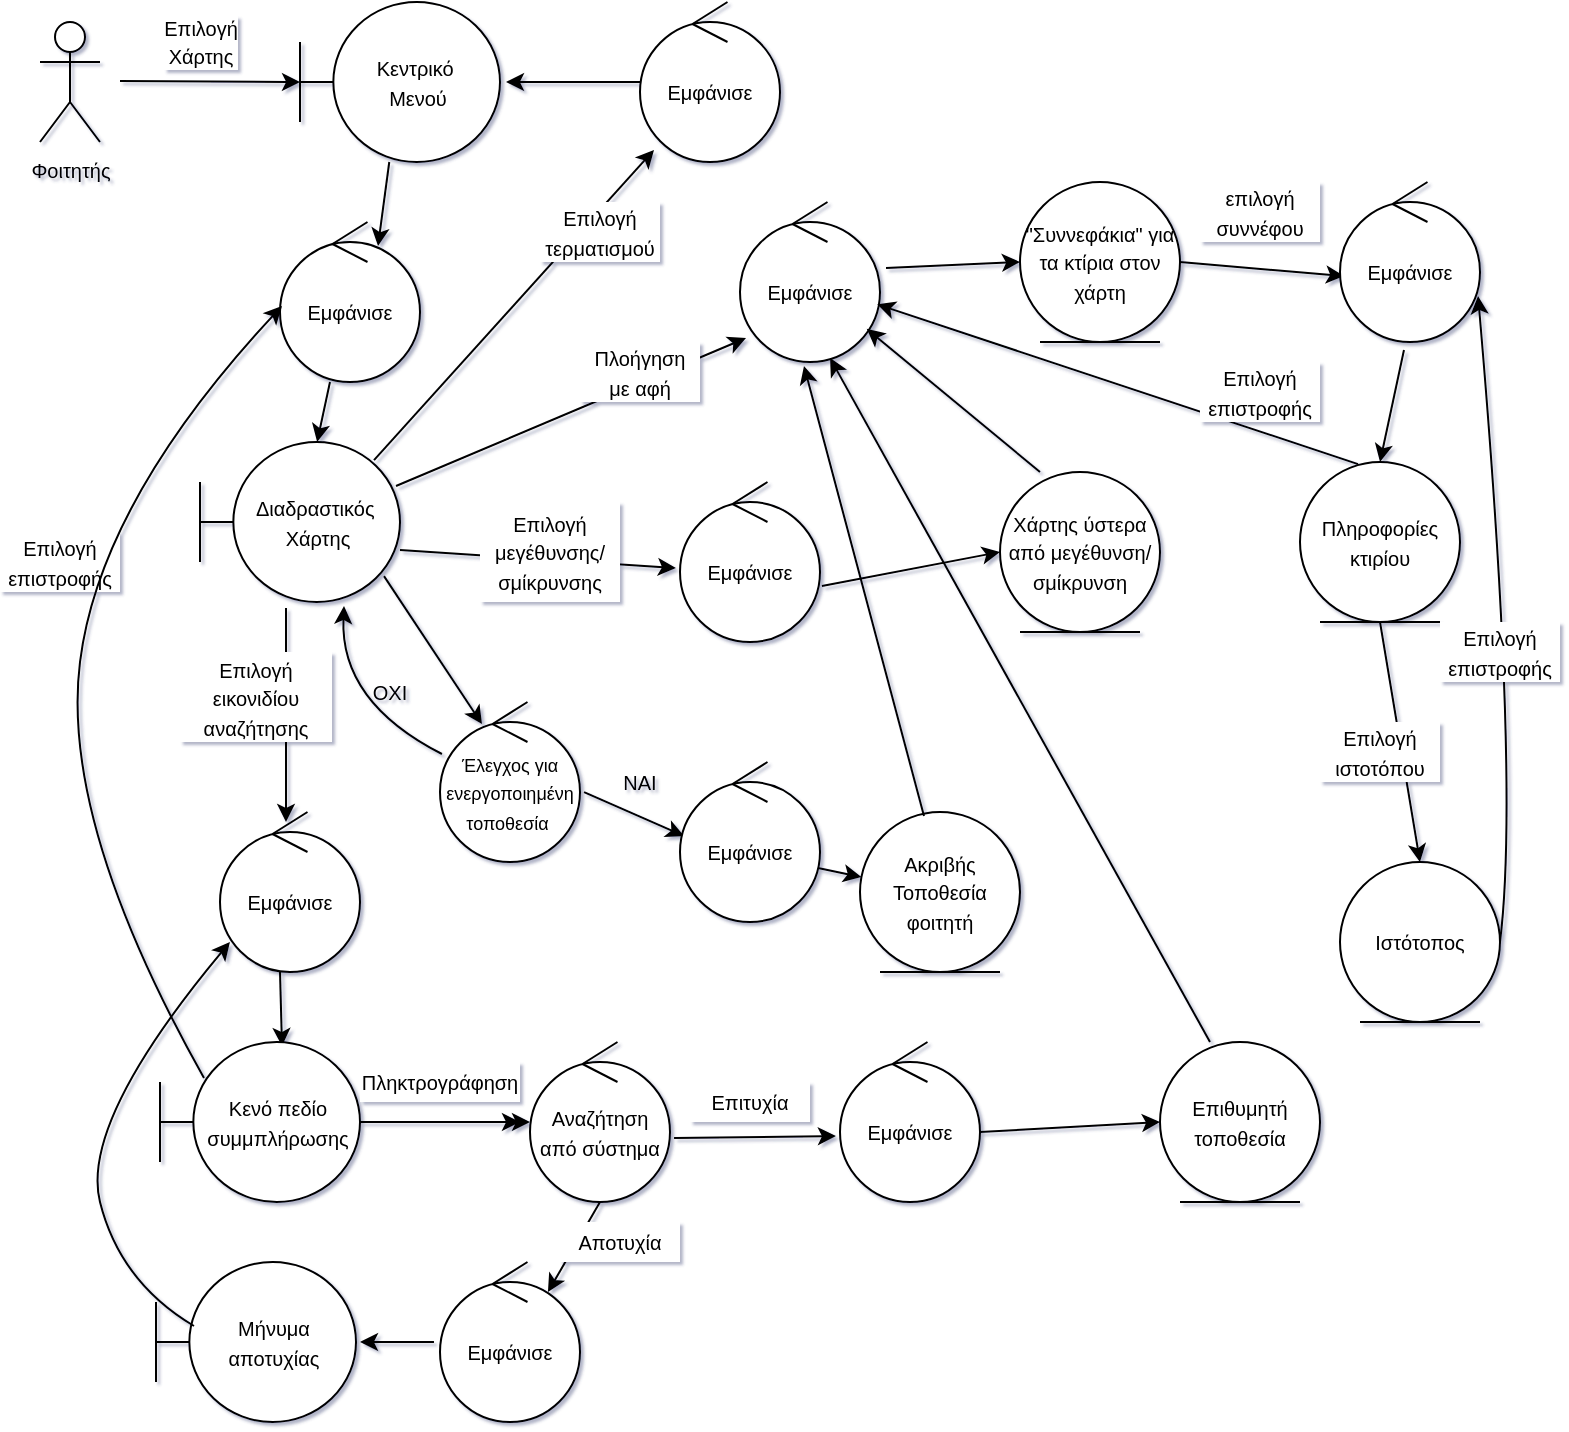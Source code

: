 <mxfile version="21.2.1" type="github">
  <diagram name="Σελίδα-1" id="Zhi5J0B4HPHJcdFYolu9">
    <mxGraphModel dx="794" dy="708" grid="1" gridSize="10" guides="1" tooltips="1" connect="1" arrows="1" fold="1" page="1" pageScale="1" pageWidth="827" pageHeight="1169" math="0" shadow="1">
      <root>
        <mxCell id="0" />
        <mxCell id="1" parent="0" />
        <mxCell id="w70OvWrSIaJXiOuPBBVO-3" value="&lt;font style=&quot;font-size: 10px;&quot;&gt;Φοιτητής&lt;/font&gt;" style="shape=umlActor;verticalLabelPosition=bottom;verticalAlign=top;html=1;outlineConnect=0;align=center;" parent="1" vertex="1">
          <mxGeometry x="40" y="50" width="30" height="60" as="geometry" />
        </mxCell>
        <mxCell id="w70OvWrSIaJXiOuPBBVO-5" value="" style="endArrow=classic;html=1;rounded=0;" parent="1" edge="1">
          <mxGeometry relative="1" as="geometry">
            <mxPoint x="80" y="79.5" as="sourcePoint" />
            <mxPoint x="170" y="80" as="targetPoint" />
            <Array as="points" />
          </mxGeometry>
        </mxCell>
        <mxCell id="w70OvWrSIaJXiOuPBBVO-6" value="&lt;font style=&quot;font-size: 10px;&quot;&gt;Επιλογή &lt;br&gt;Χάρτης&lt;/font&gt;" style="edgeLabel;resizable=0;html=1;align=center;verticalAlign=middle;" parent="w70OvWrSIaJXiOuPBBVO-5" connectable="0" vertex="1">
          <mxGeometry relative="1" as="geometry">
            <mxPoint x="-5" y="-20" as="offset" />
          </mxGeometry>
        </mxCell>
        <mxCell id="w70OvWrSIaJXiOuPBBVO-7" value="&lt;font style=&quot;font-size: 10px;&quot;&gt;Κεντρικό&amp;nbsp;&lt;br&gt;Μενού&lt;/font&gt;" style="shape=umlBoundary;whiteSpace=wrap;html=1;" parent="1" vertex="1">
          <mxGeometry x="170" y="40" width="100" height="80" as="geometry" />
        </mxCell>
        <mxCell id="w70OvWrSIaJXiOuPBBVO-8" value="&lt;font style=&quot;font-size: 10px;&quot;&gt;Εμφάνισε&lt;/font&gt;" style="ellipse;shape=umlControl;whiteSpace=wrap;html=1;" parent="1" vertex="1">
          <mxGeometry x="160" y="150" width="70" height="80" as="geometry" />
        </mxCell>
        <mxCell id="w70OvWrSIaJXiOuPBBVO-9" value="" style="endArrow=classic;html=1;rounded=0;entryX=0.7;entryY=0.15;entryDx=0;entryDy=0;entryPerimeter=0;" parent="1" source="w70OvWrSIaJXiOuPBBVO-7" target="w70OvWrSIaJXiOuPBBVO-8" edge="1">
          <mxGeometry width="50" height="50" relative="1" as="geometry">
            <mxPoint x="224.5" y="120" as="sourcePoint" />
            <mxPoint x="224.5" y="150" as="targetPoint" />
          </mxGeometry>
        </mxCell>
        <mxCell id="w70OvWrSIaJXiOuPBBVO-11" value="" style="endArrow=classic;html=1;rounded=0;exitX=0.357;exitY=1;exitDx=0;exitDy=0;exitPerimeter=0;" parent="1" source="w70OvWrSIaJXiOuPBBVO-8" target="w70OvWrSIaJXiOuPBBVO-21" edge="1">
          <mxGeometry width="50" height="50" relative="1" as="geometry">
            <mxPoint x="260" y="200" as="sourcePoint" />
            <mxPoint x="222.559" y="270.082" as="targetPoint" />
            <Array as="points" />
          </mxGeometry>
        </mxCell>
        <mxCell id="w70OvWrSIaJXiOuPBBVO-13" value="&lt;font style=&quot;font-size: 9px;&quot;&gt;Έλεγχος για ενεργοποιημένη τοποθεσία&amp;nbsp;&lt;/font&gt;" style="ellipse;shape=umlControl;whiteSpace=wrap;html=1;" parent="1" vertex="1">
          <mxGeometry x="240" y="390" width="70" height="80" as="geometry" />
        </mxCell>
        <mxCell id="w70OvWrSIaJXiOuPBBVO-18" value="&lt;font style=&quot;font-size: 10px;&quot;&gt;Εμφάνισε&lt;/font&gt;" style="ellipse;shape=umlControl;whiteSpace=wrap;html=1;" parent="1" vertex="1">
          <mxGeometry x="340" y="40" width="70" height="80" as="geometry" />
        </mxCell>
        <mxCell id="w70OvWrSIaJXiOuPBBVO-20" value="" style="endArrow=classic;html=1;rounded=0;entryX=1.03;entryY=0.5;entryDx=0;entryDy=0;entryPerimeter=0;" parent="1" target="w70OvWrSIaJXiOuPBBVO-7" edge="1">
          <mxGeometry width="50" height="50" relative="1" as="geometry">
            <mxPoint x="340" y="80" as="sourcePoint" />
            <mxPoint x="270" y="79.5" as="targetPoint" />
          </mxGeometry>
        </mxCell>
        <mxCell id="w70OvWrSIaJXiOuPBBVO-21" value="&lt;font style=&quot;font-size: 10px;&quot;&gt;Διαδραστικός&amp;nbsp;&lt;br style=&quot;border-color: var(--border-color);&quot;&gt;&lt;/font&gt;&lt;span style=&quot;font-size: 10px;&quot;&gt;Χάρτης&lt;/span&gt;" style="shape=umlBoundary;whiteSpace=wrap;html=1;" parent="1" vertex="1">
          <mxGeometry x="120" y="260" width="100" height="80" as="geometry" />
        </mxCell>
        <mxCell id="w70OvWrSIaJXiOuPBBVO-22" value="" style="endArrow=classic;html=1;rounded=0;exitX=0.92;exitY=0.838;exitDx=0;exitDy=0;exitPerimeter=0;entryX=0.3;entryY=0.138;entryDx=0;entryDy=0;entryPerimeter=0;" parent="1" source="w70OvWrSIaJXiOuPBBVO-21" target="w70OvWrSIaJXiOuPBBVO-13" edge="1">
          <mxGeometry width="50" height="50" relative="1" as="geometry">
            <mxPoint x="220" y="350" as="sourcePoint" />
            <mxPoint x="260" y="410" as="targetPoint" />
          </mxGeometry>
        </mxCell>
        <mxCell id="w70OvWrSIaJXiOuPBBVO-23" value="" style="endArrow=classic;html=1;rounded=0;exitX=1.029;exitY=0.563;exitDx=0;exitDy=0;exitPerimeter=0;entryX=0.029;entryY=0.463;entryDx=0;entryDy=0;entryPerimeter=0;" parent="1" source="w70OvWrSIaJXiOuPBBVO-13" target="w70OvWrSIaJXiOuPBBVO-26" edge="1">
          <mxGeometry width="50" height="50" relative="1" as="geometry">
            <mxPoint x="260" y="440" as="sourcePoint" />
            <mxPoint x="300" y="455" as="targetPoint" />
            <Array as="points" />
          </mxGeometry>
        </mxCell>
        <mxCell id="w70OvWrSIaJXiOuPBBVO-25" value="&lt;font style=&quot;font-size: 10px;&quot;&gt;ΝΑΙ&lt;/font&gt;" style="text;html=1;align=center;verticalAlign=middle;whiteSpace=wrap;rounded=0;fillColor=none;" parent="1" vertex="1">
          <mxGeometry x="310" y="415" width="60" height="30" as="geometry" />
        </mxCell>
        <mxCell id="w70OvWrSIaJXiOuPBBVO-26" value="&lt;font style=&quot;font-size: 10px;&quot;&gt;Εμφάνισε&lt;/font&gt;" style="ellipse;shape=umlControl;whiteSpace=wrap;html=1;" parent="1" vertex="1">
          <mxGeometry x="360" y="420" width="70" height="80" as="geometry" />
        </mxCell>
        <mxCell id="w70OvWrSIaJXiOuPBBVO-27" value="" style="endArrow=classic;html=1;rounded=0;exitX=0.986;exitY=0.663;exitDx=0;exitDy=0;exitPerimeter=0;" parent="1" source="w70OvWrSIaJXiOuPBBVO-26" target="w70OvWrSIaJXiOuPBBVO-28" edge="1">
          <mxGeometry width="50" height="50" relative="1" as="geometry">
            <mxPoint x="380" y="480" as="sourcePoint" />
            <mxPoint x="430" y="437" as="targetPoint" />
          </mxGeometry>
        </mxCell>
        <mxCell id="w70OvWrSIaJXiOuPBBVO-28" value="&lt;font style=&quot;font-size: 10px;&quot;&gt;Ακριβής Τοποθεσία φοιτητή&lt;/font&gt;" style="ellipse;shape=umlEntity;whiteSpace=wrap;html=1;" parent="1" vertex="1">
          <mxGeometry x="450" y="445" width="80" height="80" as="geometry" />
        </mxCell>
        <mxCell id="w70OvWrSIaJXiOuPBBVO-29" value="" style="curved=1;endArrow=classic;html=1;rounded=0;exitX=0.014;exitY=0.325;exitDx=0;exitDy=0;exitPerimeter=0;entryX=0.72;entryY=1.025;entryDx=0;entryDy=0;entryPerimeter=0;" parent="1" source="w70OvWrSIaJXiOuPBBVO-13" target="w70OvWrSIaJXiOuPBBVO-21" edge="1">
          <mxGeometry width="50" height="50" relative="1" as="geometry">
            <mxPoint x="130" y="410" as="sourcePoint" />
            <mxPoint x="180" y="360" as="targetPoint" />
            <Array as="points">
              <mxPoint x="190" y="390" />
            </Array>
          </mxGeometry>
        </mxCell>
        <mxCell id="w70OvWrSIaJXiOuPBBVO-30" value="&lt;font style=&quot;font-size: 10px;&quot;&gt;ΟΧΙ&lt;/font&gt;" style="text;html=1;strokeColor=none;fillColor=none;align=center;verticalAlign=middle;whiteSpace=wrap;rounded=0;" parent="1" vertex="1">
          <mxGeometry x="190" y="370" width="50" height="30" as="geometry" />
        </mxCell>
        <mxCell id="w70OvWrSIaJXiOuPBBVO-34" value="&lt;font style=&quot;font-size: 10px;&quot;&gt;Εμφάνισε&lt;/font&gt;" style="ellipse;shape=umlControl;whiteSpace=wrap;html=1;" parent="1" vertex="1">
          <mxGeometry x="390" y="140" width="70" height="80" as="geometry" />
        </mxCell>
        <mxCell id="w70OvWrSIaJXiOuPBBVO-35" value="&lt;font style=&quot;font-size: 10px;&quot;&gt;&quot;Συννεφάκια&quot; για τα κτίρια στον χάρτη&lt;/font&gt;" style="ellipse;shape=umlEntity;whiteSpace=wrap;html=1;" parent="1" vertex="1">
          <mxGeometry x="530" y="130" width="80" height="80" as="geometry" />
        </mxCell>
        <mxCell id="w70OvWrSIaJXiOuPBBVO-36" value="" style="endArrow=classic;html=1;rounded=0;exitX=1.043;exitY=0.413;exitDx=0;exitDy=0;exitPerimeter=0;entryX=0;entryY=0.5;entryDx=0;entryDy=0;" parent="1" source="w70OvWrSIaJXiOuPBBVO-34" target="w70OvWrSIaJXiOuPBBVO-35" edge="1">
          <mxGeometry width="50" height="50" relative="1" as="geometry">
            <mxPoint x="380" y="260" as="sourcePoint" />
            <mxPoint x="430" y="210" as="targetPoint" />
          </mxGeometry>
        </mxCell>
        <mxCell id="w70OvWrSIaJXiOuPBBVO-39" value="&lt;font style=&quot;font-size: 10px;&quot;&gt;επιλογή συννέφου&lt;/font&gt;" style="text;html=1;strokeColor=none;fillColor=default;align=center;verticalAlign=middle;whiteSpace=wrap;rounded=0;" parent="1" vertex="1">
          <mxGeometry x="620" y="130" width="60" height="30" as="geometry" />
        </mxCell>
        <mxCell id="w70OvWrSIaJXiOuPBBVO-41" value="" style="endArrow=classic;html=1;rounded=0;exitX=1;exitY=0.5;exitDx=0;exitDy=0;entryX=0.029;entryY=0.588;entryDx=0;entryDy=0;entryPerimeter=0;" parent="1" source="w70OvWrSIaJXiOuPBBVO-35" target="w70OvWrSIaJXiOuPBBVO-42" edge="1">
          <mxGeometry width="50" height="50" relative="1" as="geometry">
            <mxPoint x="600" y="200" as="sourcePoint" />
            <mxPoint x="640" y="190" as="targetPoint" />
          </mxGeometry>
        </mxCell>
        <mxCell id="w70OvWrSIaJXiOuPBBVO-42" value="&lt;font style=&quot;font-size: 10px;&quot;&gt;Εμφάνισε&lt;/font&gt;" style="ellipse;shape=umlControl;whiteSpace=wrap;html=1;" parent="1" vertex="1">
          <mxGeometry x="690" y="130" width="70" height="80" as="geometry" />
        </mxCell>
        <mxCell id="w70OvWrSIaJXiOuPBBVO-43" value="" style="endArrow=classic;html=1;rounded=0;entryX=0.5;entryY=0;entryDx=0;entryDy=0;exitX=0.457;exitY=1.05;exitDx=0;exitDy=0;exitPerimeter=0;" parent="1" source="w70OvWrSIaJXiOuPBBVO-42" target="w70OvWrSIaJXiOuPBBVO-44" edge="1">
          <mxGeometry width="50" height="50" relative="1" as="geometry">
            <mxPoint x="700" y="240" as="sourcePoint" />
            <mxPoint x="700" y="250" as="targetPoint" />
          </mxGeometry>
        </mxCell>
        <mxCell id="w70OvWrSIaJXiOuPBBVO-44" value="&lt;font style=&quot;font-size: 10px;&quot;&gt;Πληροφορίες κτιρίου&lt;/font&gt;" style="ellipse;shape=umlEntity;whiteSpace=wrap;html=1;" parent="1" vertex="1">
          <mxGeometry x="670" y="270" width="80" height="80" as="geometry" />
        </mxCell>
        <mxCell id="w70OvWrSIaJXiOuPBBVO-45" value="" style="endArrow=classic;html=1;rounded=0;exitX=0.4;exitY=0.025;exitDx=0;exitDy=0;exitPerimeter=0;entryX=0.457;entryY=1.025;entryDx=0;entryDy=0;entryPerimeter=0;" parent="1" source="w70OvWrSIaJXiOuPBBVO-28" target="w70OvWrSIaJXiOuPBBVO-34" edge="1">
          <mxGeometry width="50" height="50" relative="1" as="geometry">
            <mxPoint x="470" y="390" as="sourcePoint" />
            <mxPoint x="420" y="230" as="targetPoint" />
          </mxGeometry>
        </mxCell>
        <mxCell id="w70OvWrSIaJXiOuPBBVO-47" value="" style="endArrow=classic;html=1;rounded=0;entryX=0.5;entryY=0;entryDx=0;entryDy=0;exitX=0.5;exitY=1;exitDx=0;exitDy=0;" parent="1" source="w70OvWrSIaJXiOuPBBVO-44" target="w70OvWrSIaJXiOuPBBVO-54" edge="1">
          <mxGeometry width="50" height="50" relative="1" as="geometry">
            <mxPoint x="679.5" y="360" as="sourcePoint" />
            <mxPoint x="679.9" y="420" as="targetPoint" />
          </mxGeometry>
        </mxCell>
        <mxCell id="w70OvWrSIaJXiOuPBBVO-49" value="&lt;font style=&quot;font-size: 10px;&quot;&gt;Επιλογή ιστοτόπου&lt;/font&gt;" style="text;html=1;strokeColor=none;fillColor=default;align=center;verticalAlign=middle;whiteSpace=wrap;rounded=0;" parent="1" vertex="1">
          <mxGeometry x="680" y="400" width="60" height="30" as="geometry" />
        </mxCell>
        <mxCell id="w70OvWrSIaJXiOuPBBVO-50" style="edgeStyle=orthogonalEdgeStyle;rounded=0;orthogonalLoop=1;jettySize=auto;html=1;exitX=0.5;exitY=1;exitDx=0;exitDy=0;" parent="1" source="w70OvWrSIaJXiOuPBBVO-49" target="w70OvWrSIaJXiOuPBBVO-49" edge="1">
          <mxGeometry relative="1" as="geometry" />
        </mxCell>
        <mxCell id="w70OvWrSIaJXiOuPBBVO-51" value="" style="curved=1;endArrow=classic;html=1;rounded=0;exitX=0.87;exitY=0.113;exitDx=0;exitDy=0;exitPerimeter=0;entryX=0.1;entryY=0.925;entryDx=0;entryDy=0;entryPerimeter=0;" parent="1" source="w70OvWrSIaJXiOuPBBVO-21" target="w70OvWrSIaJXiOuPBBVO-18" edge="1">
          <mxGeometry width="50" height="50" relative="1" as="geometry">
            <mxPoint x="254" y="280" as="sourcePoint" />
            <mxPoint x="295" y="170" as="targetPoint" />
            <Array as="points" />
          </mxGeometry>
        </mxCell>
        <mxCell id="w70OvWrSIaJXiOuPBBVO-54" value="&lt;font style=&quot;font-size: 10px;&quot;&gt;Ιστότοπος&lt;/font&gt;" style="ellipse;shape=umlEntity;whiteSpace=wrap;html=1;" parent="1" vertex="1">
          <mxGeometry x="690" y="470" width="80" height="80" as="geometry" />
        </mxCell>
        <mxCell id="w70OvWrSIaJXiOuPBBVO-55" value="" style="curved=1;endArrow=classic;html=1;rounded=0;exitX=1;exitY=0.5;exitDx=0;exitDy=0;entryX=0.986;entryY=0.713;entryDx=0;entryDy=0;entryPerimeter=0;" parent="1" source="w70OvWrSIaJXiOuPBBVO-54" target="w70OvWrSIaJXiOuPBBVO-42" edge="1">
          <mxGeometry width="50" height="50" relative="1" as="geometry">
            <mxPoint x="730" y="470" as="sourcePoint" />
            <mxPoint x="730" y="330" as="targetPoint" />
            <Array as="points">
              <mxPoint x="780" y="430" />
            </Array>
          </mxGeometry>
        </mxCell>
        <mxCell id="w70OvWrSIaJXiOuPBBVO-56" value="&lt;font style=&quot;font-size: 10px;&quot;&gt;Επιλογή επιστροφής&lt;/font&gt;" style="text;html=1;strokeColor=none;fillColor=default;align=center;verticalAlign=middle;whiteSpace=wrap;rounded=0;" parent="1" vertex="1">
          <mxGeometry x="740" y="350" width="60" height="30" as="geometry" />
        </mxCell>
        <mxCell id="w70OvWrSIaJXiOuPBBVO-57" value="" style="endArrow=classic;html=1;rounded=0;exitX=0.363;exitY=0.013;exitDx=0;exitDy=0;exitPerimeter=0;" parent="1" source="w70OvWrSIaJXiOuPBBVO-44" target="w70OvWrSIaJXiOuPBBVO-34" edge="1">
          <mxGeometry width="50" height="50" relative="1" as="geometry">
            <mxPoint x="560" y="345" as="sourcePoint" />
            <mxPoint x="560" y="270" as="targetPoint" />
          </mxGeometry>
        </mxCell>
        <mxCell id="w70OvWrSIaJXiOuPBBVO-58" value="&lt;font style=&quot;font-size: 10px;&quot;&gt;Επιλογή επιστροφής&lt;/font&gt;" style="text;html=1;strokeColor=none;fillColor=default;align=center;verticalAlign=middle;whiteSpace=wrap;rounded=0;" parent="1" vertex="1">
          <mxGeometry x="620" y="220" width="60" height="30" as="geometry" />
        </mxCell>
        <mxCell id="w70OvWrSIaJXiOuPBBVO-59" value="" style="endArrow=classic;html=1;rounded=0;exitX=1;exitY=0.675;exitDx=0;exitDy=0;exitPerimeter=0;entryX=-0.029;entryY=0.538;entryDx=0;entryDy=0;entryPerimeter=0;" parent="1" source="w70OvWrSIaJXiOuPBBVO-21" target="w70OvWrSIaJXiOuPBBVO-63" edge="1">
          <mxGeometry width="50" height="50" relative="1" as="geometry">
            <mxPoint x="265" y="345" as="sourcePoint" />
            <mxPoint x="350" y="324" as="targetPoint" />
          </mxGeometry>
        </mxCell>
        <mxCell id="w70OvWrSIaJXiOuPBBVO-61" value="&lt;font style=&quot;font-size: 10px;&quot;&gt;Επιλογή μεγέθυνσης/σμίκρυνσης&lt;/font&gt;" style="text;html=1;strokeColor=none;fillColor=default;align=center;verticalAlign=middle;whiteSpace=wrap;rounded=0;" parent="1" vertex="1">
          <mxGeometry x="260" y="290" width="70" height="50" as="geometry" />
        </mxCell>
        <mxCell id="w70OvWrSIaJXiOuPBBVO-63" value="&lt;font style=&quot;font-size: 10px;&quot;&gt;Εμφάνισε&lt;/font&gt;" style="ellipse;shape=umlControl;whiteSpace=wrap;html=1;" parent="1" vertex="1">
          <mxGeometry x="360" y="280" width="70" height="80" as="geometry" />
        </mxCell>
        <mxCell id="w70OvWrSIaJXiOuPBBVO-64" value="&lt;font style=&quot;font-size: 10px;&quot;&gt;Χάρτης ύστερα από μεγέθυνση/σμίκρυνση&lt;/font&gt;" style="ellipse;shape=umlEntity;whiteSpace=wrap;html=1;" parent="1" vertex="1">
          <mxGeometry x="520" y="275" width="80" height="80" as="geometry" />
        </mxCell>
        <mxCell id="w70OvWrSIaJXiOuPBBVO-65" value="" style="endArrow=classic;html=1;rounded=0;entryX=0;entryY=0.5;entryDx=0;entryDy=0;exitX=1.014;exitY=0.65;exitDx=0;exitDy=0;exitPerimeter=0;" parent="1" source="w70OvWrSIaJXiOuPBBVO-63" target="w70OvWrSIaJXiOuPBBVO-64" edge="1">
          <mxGeometry width="50" height="50" relative="1" as="geometry">
            <mxPoint x="440" y="330" as="sourcePoint" />
            <mxPoint x="490" y="280" as="targetPoint" />
          </mxGeometry>
        </mxCell>
        <mxCell id="w70OvWrSIaJXiOuPBBVO-68" value="" style="endArrow=classic;html=1;rounded=0;exitX=0.25;exitY=0;exitDx=0;exitDy=0;exitPerimeter=0;" parent="1" source="w70OvWrSIaJXiOuPBBVO-64" target="w70OvWrSIaJXiOuPBBVO-34" edge="1">
          <mxGeometry width="50" height="50" relative="1" as="geometry">
            <mxPoint x="480" y="280" as="sourcePoint" />
            <mxPoint x="530" y="230" as="targetPoint" />
          </mxGeometry>
        </mxCell>
        <mxCell id="w70OvWrSIaJXiOuPBBVO-70" value="&lt;font style=&quot;font-size: 10px;&quot;&gt;Επιλογή τερματισμού&lt;/font&gt;" style="text;html=1;align=center;verticalAlign=middle;whiteSpace=wrap;rounded=0;fillColor=default;" parent="1" vertex="1">
          <mxGeometry x="290" y="140" width="60" height="30" as="geometry" />
        </mxCell>
        <mxCell id="w70OvWrSIaJXiOuPBBVO-71" value="" style="endArrow=classic;html=1;rounded=0;exitX=0.98;exitY=0.275;exitDx=0;exitDy=0;exitPerimeter=0;entryX=0.043;entryY=0.85;entryDx=0;entryDy=0;entryPerimeter=0;" parent="1" source="w70OvWrSIaJXiOuPBBVO-21" target="w70OvWrSIaJXiOuPBBVO-34" edge="1">
          <mxGeometry width="50" height="50" relative="1" as="geometry">
            <mxPoint x="218" y="282" as="sourcePoint" />
            <mxPoint x="303.42" y="245.89" as="targetPoint" />
          </mxGeometry>
        </mxCell>
        <mxCell id="w70OvWrSIaJXiOuPBBVO-73" value="&lt;font style=&quot;font-size: 10px;&quot;&gt;Πλοήγηση με αφή&lt;/font&gt;" style="text;html=1;strokeColor=none;fillColor=default;align=center;verticalAlign=middle;whiteSpace=wrap;rounded=0;" parent="1" vertex="1">
          <mxGeometry x="310" y="210" width="60" height="30" as="geometry" />
        </mxCell>
        <mxCell id="w70OvWrSIaJXiOuPBBVO-75" value="" style="endArrow=classic;html=1;rounded=0;exitX=0.43;exitY=1.038;exitDx=0;exitDy=0;exitPerimeter=0;" parent="1" source="w70OvWrSIaJXiOuPBBVO-21" edge="1">
          <mxGeometry width="50" height="50" relative="1" as="geometry">
            <mxPoint x="90" y="400" as="sourcePoint" />
            <mxPoint x="163" y="450" as="targetPoint" />
          </mxGeometry>
        </mxCell>
        <mxCell id="w70OvWrSIaJXiOuPBBVO-77" value="&lt;font style=&quot;font-size: 10px;&quot;&gt;Επιλογή εικονιδίου αναζήτησης&lt;/font&gt;" style="text;html=1;strokeColor=none;fillColor=default;align=center;verticalAlign=middle;whiteSpace=wrap;rounded=0;" parent="1" vertex="1">
          <mxGeometry x="110" y="365" width="76" height="45" as="geometry" />
        </mxCell>
        <mxCell id="w70OvWrSIaJXiOuPBBVO-78" value="&lt;font style=&quot;font-size: 10px;&quot;&gt;Εμφάνισε&lt;/font&gt;" style="ellipse;shape=umlControl;whiteSpace=wrap;html=1;" parent="1" vertex="1">
          <mxGeometry x="130" y="445" width="70" height="80" as="geometry" />
        </mxCell>
        <mxCell id="w70OvWrSIaJXiOuPBBVO-80" value="" style="endArrow=classic;html=1;rounded=0;entryX=0.61;entryY=0.025;entryDx=0;entryDy=0;entryPerimeter=0;" parent="1" target="w70OvWrSIaJXiOuPBBVO-99" edge="1">
          <mxGeometry width="50" height="50" relative="1" as="geometry">
            <mxPoint x="160" y="525" as="sourcePoint" />
            <mxPoint x="160" y="560" as="targetPoint" />
          </mxGeometry>
        </mxCell>
        <mxCell id="w70OvWrSIaJXiOuPBBVO-81" value="" style="endArrow=classic;html=1;rounded=0;" parent="1" edge="1">
          <mxGeometry width="50" height="50" relative="1" as="geometry">
            <mxPoint x="200" y="600" as="sourcePoint" />
            <mxPoint x="280" y="600" as="targetPoint" />
          </mxGeometry>
        </mxCell>
        <mxCell id="w70OvWrSIaJXiOuPBBVO-83" value="&lt;font style=&quot;font-size: 10px;&quot;&gt;Πληκτρογράφηση&lt;/font&gt;" style="text;html=1;strokeColor=none;fillColor=default;align=center;verticalAlign=middle;whiteSpace=wrap;rounded=0;" parent="1" vertex="1">
          <mxGeometry x="200" y="570" width="80" height="20" as="geometry" />
        </mxCell>
        <mxCell id="w70OvWrSIaJXiOuPBBVO-84" value="&lt;font style=&quot;font-size: 10px;&quot;&gt;Αναζήτηση από σύστημα&lt;/font&gt;" style="ellipse;shape=umlControl;whiteSpace=wrap;html=1;" parent="1" vertex="1">
          <mxGeometry x="285" y="560" width="70" height="80" as="geometry" />
        </mxCell>
        <mxCell id="w70OvWrSIaJXiOuPBBVO-85" value="&lt;font style=&quot;font-size: 10px;&quot;&gt;Επιθυμητή τοποθεσία&lt;/font&gt;" style="ellipse;shape=umlEntity;whiteSpace=wrap;html=1;" parent="1" vertex="1">
          <mxGeometry x="600" y="560" width="80" height="80" as="geometry" />
        </mxCell>
        <mxCell id="w70OvWrSIaJXiOuPBBVO-86" value="&lt;font style=&quot;font-size: 10px;&quot;&gt;Εμφάνισε&lt;/font&gt;" style="ellipse;shape=umlControl;whiteSpace=wrap;html=1;" parent="1" vertex="1">
          <mxGeometry x="440" y="560" width="70" height="80" as="geometry" />
        </mxCell>
        <mxCell id="w70OvWrSIaJXiOuPBBVO-87" value="" style="endArrow=classic;html=1;rounded=0;entryX=-0.029;entryY=0.588;entryDx=0;entryDy=0;entryPerimeter=0;exitX=1.029;exitY=0.6;exitDx=0;exitDy=0;exitPerimeter=0;" parent="1" source="w70OvWrSIaJXiOuPBBVO-84" target="w70OvWrSIaJXiOuPBBVO-86" edge="1">
          <mxGeometry width="50" height="50" relative="1" as="geometry">
            <mxPoint x="355" y="610" as="sourcePoint" />
            <mxPoint x="405" y="560" as="targetPoint" />
          </mxGeometry>
        </mxCell>
        <mxCell id="w70OvWrSIaJXiOuPBBVO-88" value="" style="endArrow=classic;html=1;rounded=0;entryX=0;entryY=0.5;entryDx=0;entryDy=0;" parent="1" target="w70OvWrSIaJXiOuPBBVO-85" edge="1">
          <mxGeometry width="50" height="50" relative="1" as="geometry">
            <mxPoint x="510" y="605" as="sourcePoint" />
            <mxPoint x="590" y="600" as="targetPoint" />
          </mxGeometry>
        </mxCell>
        <mxCell id="w70OvWrSIaJXiOuPBBVO-90" value="" style="endArrow=classic;html=1;rounded=0;entryX=0.643;entryY=0.975;entryDx=0;entryDy=0;entryPerimeter=0;" parent="1" target="w70OvWrSIaJXiOuPBBVO-34" edge="1">
          <mxGeometry width="50" height="50" relative="1" as="geometry">
            <mxPoint x="625" y="560" as="sourcePoint" />
            <mxPoint x="675" y="510" as="targetPoint" />
          </mxGeometry>
        </mxCell>
        <mxCell id="w70OvWrSIaJXiOuPBBVO-91" value="&lt;font style=&quot;font-size: 10px;&quot;&gt;Επιτυχία&lt;/font&gt;" style="text;html=1;strokeColor=none;fillColor=default;align=center;verticalAlign=middle;whiteSpace=wrap;rounded=0;" parent="1" vertex="1">
          <mxGeometry x="365" y="580" width="60" height="20" as="geometry" />
        </mxCell>
        <mxCell id="w70OvWrSIaJXiOuPBBVO-92" value="" style="endArrow=classic;html=1;rounded=0;entryX=0.771;entryY=0.188;entryDx=0;entryDy=0;entryPerimeter=0;" parent="1" target="w70OvWrSIaJXiOuPBBVO-95" edge="1">
          <mxGeometry width="50" height="50" relative="1" as="geometry">
            <mxPoint x="320" y="640" as="sourcePoint" />
            <mxPoint x="320" y="690" as="targetPoint" />
          </mxGeometry>
        </mxCell>
        <mxCell id="w70OvWrSIaJXiOuPBBVO-93" value="&lt;span style=&quot;font-size: 10px;&quot;&gt;Αποτυχία&lt;/span&gt;" style="text;html=1;strokeColor=none;fillColor=default;align=center;verticalAlign=middle;whiteSpace=wrap;rounded=0;" parent="1" vertex="1">
          <mxGeometry x="300" y="650" width="60" height="20" as="geometry" />
        </mxCell>
        <mxCell id="w70OvWrSIaJXiOuPBBVO-95" value="&lt;font style=&quot;font-size: 10px;&quot;&gt;Εμφάνισε&lt;/font&gt;" style="ellipse;shape=umlControl;whiteSpace=wrap;html=1;" parent="1" vertex="1">
          <mxGeometry x="240" y="670" width="70" height="80" as="geometry" />
        </mxCell>
        <mxCell id="w70OvWrSIaJXiOuPBBVO-96" value="&lt;font style=&quot;font-size: 10px;&quot;&gt;Μήνυμα αποτυχίας&lt;/font&gt;" style="shape=umlBoundary;whiteSpace=wrap;html=1;" parent="1" vertex="1">
          <mxGeometry x="98" y="670" width="100" height="80" as="geometry" />
        </mxCell>
        <mxCell id="w70OvWrSIaJXiOuPBBVO-97" value="" style="endArrow=classic;html=1;rounded=0;exitX=-0.043;exitY=0.5;exitDx=0;exitDy=0;exitPerimeter=0;" parent="1" source="w70OvWrSIaJXiOuPBBVO-95" edge="1">
          <mxGeometry width="50" height="50" relative="1" as="geometry">
            <mxPoint x="230" y="720" as="sourcePoint" />
            <mxPoint x="200" y="710" as="targetPoint" />
          </mxGeometry>
        </mxCell>
        <mxCell id="w70OvWrSIaJXiOuPBBVO-98" value="" style="curved=1;endArrow=classic;html=1;rounded=0;exitX=0.19;exitY=0.4;exitDx=0;exitDy=0;exitPerimeter=0;entryX=0.071;entryY=0.813;entryDx=0;entryDy=0;entryPerimeter=0;" parent="1" source="w70OvWrSIaJXiOuPBBVO-96" target="w70OvWrSIaJXiOuPBBVO-78" edge="1">
          <mxGeometry width="50" height="50" relative="1" as="geometry">
            <mxPoint x="50" y="680" as="sourcePoint" />
            <mxPoint x="120" y="590" as="targetPoint" />
            <Array as="points">
              <mxPoint x="80" y="680" />
              <mxPoint x="60" y="600" />
            </Array>
          </mxGeometry>
        </mxCell>
        <mxCell id="w70OvWrSIaJXiOuPBBVO-100" value="" style="edgeStyle=orthogonalEdgeStyle;rounded=0;orthogonalLoop=1;jettySize=auto;html=1;exitX=1.02;exitY=0.5;exitDx=0;exitDy=0;exitPerimeter=0;" parent="1" source="w70OvWrSIaJXiOuPBBVO-99" target="w70OvWrSIaJXiOuPBBVO-84" edge="1">
          <mxGeometry relative="1" as="geometry" />
        </mxCell>
        <mxCell id="w70OvWrSIaJXiOuPBBVO-99" value="&lt;font style=&quot;font-size: 10px;&quot;&gt;Κενό πεδίο συμμπλήρωσης&lt;/font&gt;" style="shape=umlBoundary;whiteSpace=wrap;html=1;" parent="1" vertex="1">
          <mxGeometry x="100" y="560" width="100" height="80" as="geometry" />
        </mxCell>
        <mxCell id="w70OvWrSIaJXiOuPBBVO-101" value="&lt;font style=&quot;font-size: 10px;&quot;&gt;Επιλογή επιστροφής&lt;/font&gt;" style="text;html=1;align=center;verticalAlign=middle;whiteSpace=wrap;rounded=0;fillColor=default;" parent="1" vertex="1">
          <mxGeometry x="20" y="305" width="60" height="30" as="geometry" />
        </mxCell>
        <mxCell id="w70OvWrSIaJXiOuPBBVO-102" value="" style="curved=1;endArrow=classic;html=1;rounded=0;entryX=0.014;entryY=0.525;entryDx=0;entryDy=0;entryPerimeter=0;exitX=0.22;exitY=0.225;exitDx=0;exitDy=0;exitPerimeter=0;" parent="1" source="w70OvWrSIaJXiOuPBBVO-99" target="w70OvWrSIaJXiOuPBBVO-8" edge="1">
          <mxGeometry width="50" height="50" relative="1" as="geometry">
            <mxPoint x="40" y="535" as="sourcePoint" />
            <mxPoint x="90" y="485" as="targetPoint" />
            <Array as="points">
              <mxPoint x="50" y="450" />
              <mxPoint x="70" y="290" />
            </Array>
          </mxGeometry>
        </mxCell>
      </root>
    </mxGraphModel>
  </diagram>
</mxfile>
